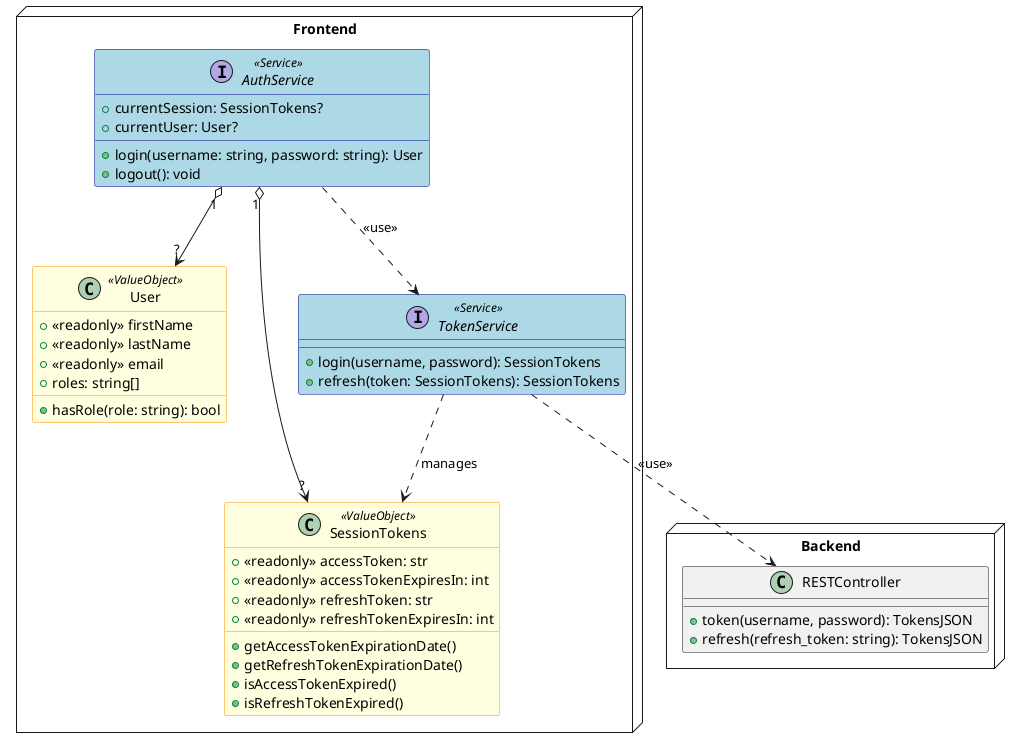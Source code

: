 @startuml
node Frontend{
skinparam packageStyle rectangle
skinparam class {
    BackgroundColor<<Service>> LightBlue
    BorderColor<<Service>> DarkBlue
}

skinparam class {
    BackgroundColor<<ValueObject>> LightYellow
    BorderColor<<ValueObject>> DarkOrange
}


class User<<ValueObject>>{

    + <<readonly>> firstName
    + <<readonly>> lastName
    + <<readonly>> email
    + roles: string[]
    + hasRole(role: string): bool
}

class SessionTokens <<ValueObject>>{
    + <<readonly>> accessToken: str
    + <<readonly>> accessTokenExpiresIn: int
    + <<readonly>> refreshToken: str
    + <<readonly>> refreshTokenExpiresIn: int
    + getAccessTokenExpirationDate()
    + getRefreshTokenExpirationDate()
    + isAccessTokenExpired()
    + isRefreshTokenExpired()
}

interface AuthService<<Service>>{
    + currentSession: SessionTokens?
    + currentUser: User?
    + login(username: string, password: string): User
    + logout(): void
}

interface TokenService<<Service>>{
    + login(username, password): SessionTokens
    + refresh(token: SessionTokens): SessionTokens
}
}
node Backend{
    class RESTController{
        + token(username, password): TokensJSON
        + refresh(refresh_token: string): TokensJSON
    }
}

TokenService .down.> Backend.RESTController: <<use>>
TokenService ..> SessionTokens: manages
AuthService ..> TokenService: <<use>>
AuthService "1" o--> "?" User
AuthService "1" o--> "?" SessionTokens
@enduml